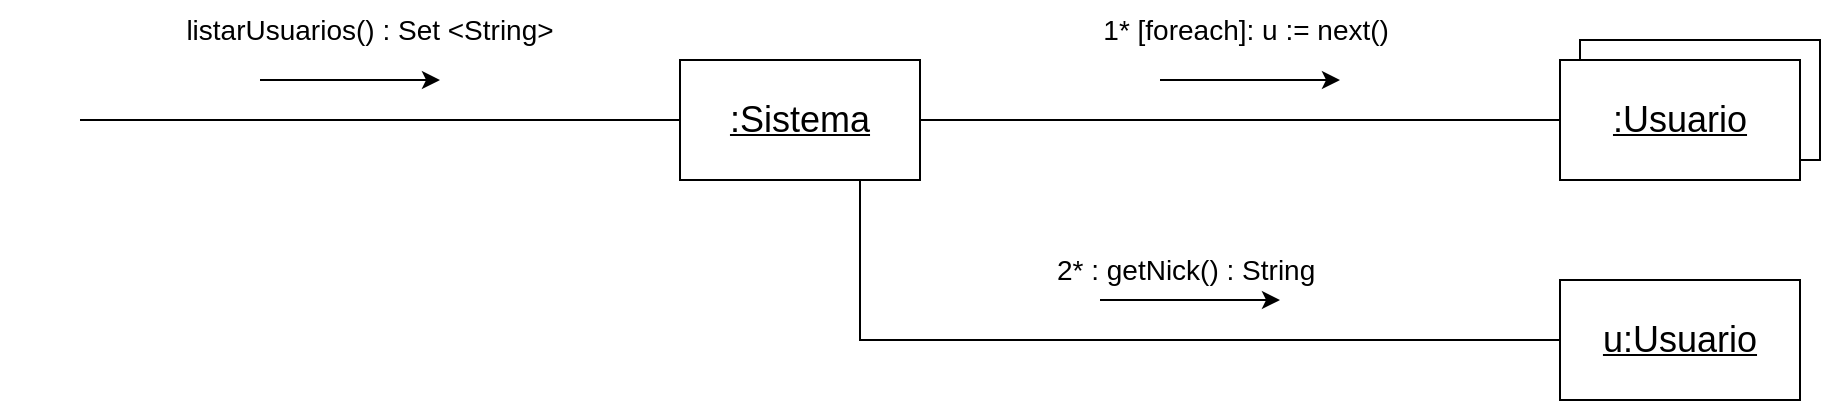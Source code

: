 <mxfile version="21.6.8" type="device">
  <diagram name="Página-1" id="W_7gV3JUPj1cwnt9FQ4e">
    <mxGraphModel dx="1036" dy="614" grid="1" gridSize="10" guides="1" tooltips="1" connect="1" arrows="1" fold="1" page="1" pageScale="1" pageWidth="827" pageHeight="1169" math="0" shadow="0">
      <root>
        <mxCell id="0" />
        <mxCell id="1" parent="0" />
        <mxCell id="Z6KLax5_Qpa1LIDLKByr-1" value="&lt;font style=&quot;font-size: 18px;&quot;&gt;&lt;u&gt;:Sistema&lt;/u&gt;&lt;/font&gt;" style="rounded=0;whiteSpace=wrap;html=1;" vertex="1" parent="1">
          <mxGeometry x="460" y="270" width="120" height="60" as="geometry" />
        </mxCell>
        <mxCell id="Z6KLax5_Qpa1LIDLKByr-2" value="" style="endArrow=none;html=1;rounded=0;entryX=0;entryY=0.5;entryDx=0;entryDy=0;" edge="1" parent="1" target="Z6KLax5_Qpa1LIDLKByr-1">
          <mxGeometry width="50" height="50" relative="1" as="geometry">
            <mxPoint x="160" y="300" as="sourcePoint" />
            <mxPoint x="440" y="290" as="targetPoint" />
          </mxGeometry>
        </mxCell>
        <mxCell id="Z6KLax5_Qpa1LIDLKByr-4" value="&lt;font style=&quot;font-size: 14px;&quot;&gt;listarUsuarios() : Set &amp;lt;String&amp;gt;&lt;/font&gt;" style="text;html=1;strokeColor=none;fillColor=none;align=center;verticalAlign=middle;whiteSpace=wrap;rounded=0;" vertex="1" parent="1">
          <mxGeometry x="120" y="240" width="370" height="30" as="geometry" />
        </mxCell>
        <mxCell id="Z6KLax5_Qpa1LIDLKByr-5" value="" style="endArrow=classic;html=1;rounded=0;" edge="1" parent="1">
          <mxGeometry width="50" height="50" relative="1" as="geometry">
            <mxPoint x="250" y="280" as="sourcePoint" />
            <mxPoint x="340" y="280" as="targetPoint" />
          </mxGeometry>
        </mxCell>
        <mxCell id="Z6KLax5_Qpa1LIDLKByr-6" value="" style="endArrow=none;html=1;rounded=0;exitX=1;exitY=0.5;exitDx=0;exitDy=0;" edge="1" parent="1" source="Z6KLax5_Qpa1LIDLKByr-1">
          <mxGeometry width="50" height="50" relative="1" as="geometry">
            <mxPoint x="650" y="340" as="sourcePoint" />
            <mxPoint x="900" y="300" as="targetPoint" />
          </mxGeometry>
        </mxCell>
        <mxCell id="Z6KLax5_Qpa1LIDLKByr-8" value="&lt;font style=&quot;font-size: 14px;&quot;&gt;1* [foreach]: u := next()&amp;nbsp;&lt;/font&gt;" style="text;html=1;strokeColor=none;fillColor=none;align=center;verticalAlign=middle;whiteSpace=wrap;rounded=0;" vertex="1" parent="1">
          <mxGeometry x="560" y="240" width="370" height="30" as="geometry" />
        </mxCell>
        <mxCell id="Z6KLax5_Qpa1LIDLKByr-9" value="" style="rounded=0;whiteSpace=wrap;html=1;" vertex="1" parent="1">
          <mxGeometry x="910" y="260" width="120" height="60" as="geometry" />
        </mxCell>
        <mxCell id="Z6KLax5_Qpa1LIDLKByr-10" value="&lt;font style=&quot;font-size: 18px;&quot;&gt;&lt;u&gt;:Usuario&lt;/u&gt;&lt;/font&gt;" style="rounded=0;whiteSpace=wrap;html=1;" vertex="1" parent="1">
          <mxGeometry x="900" y="270" width="120" height="60" as="geometry" />
        </mxCell>
        <mxCell id="Z6KLax5_Qpa1LIDLKByr-11" value="" style="endArrow=classic;html=1;rounded=0;" edge="1" parent="1">
          <mxGeometry width="50" height="50" relative="1" as="geometry">
            <mxPoint x="700" y="280" as="sourcePoint" />
            <mxPoint x="790" y="280" as="targetPoint" />
          </mxGeometry>
        </mxCell>
        <mxCell id="Z6KLax5_Qpa1LIDLKByr-12" value="&lt;font style=&quot;font-size: 18px;&quot;&gt;&lt;u&gt;u:Usuario&lt;/u&gt;&lt;/font&gt;" style="rounded=0;whiteSpace=wrap;html=1;" vertex="1" parent="1">
          <mxGeometry x="900" y="380" width="120" height="60" as="geometry" />
        </mxCell>
        <mxCell id="Z6KLax5_Qpa1LIDLKByr-13" value="" style="endArrow=none;html=1;rounded=0;entryX=0.75;entryY=1;entryDx=0;entryDy=0;exitX=0;exitY=0.5;exitDx=0;exitDy=0;" edge="1" parent="1" source="Z6KLax5_Qpa1LIDLKByr-12" target="Z6KLax5_Qpa1LIDLKByr-1">
          <mxGeometry width="50" height="50" relative="1" as="geometry">
            <mxPoint x="630" y="340" as="sourcePoint" />
            <mxPoint x="680" y="290" as="targetPoint" />
            <Array as="points">
              <mxPoint x="550" y="410" />
            </Array>
          </mxGeometry>
        </mxCell>
        <mxCell id="Z6KLax5_Qpa1LIDLKByr-14" value="&lt;font style=&quot;font-size: 14px;&quot;&gt;2* : getNick() : String&amp;nbsp;&lt;/font&gt;" style="text;html=1;strokeColor=none;fillColor=none;align=center;verticalAlign=middle;whiteSpace=wrap;rounded=0;" vertex="1" parent="1">
          <mxGeometry x="530" y="360" width="370" height="30" as="geometry" />
        </mxCell>
        <mxCell id="Z6KLax5_Qpa1LIDLKByr-15" value="" style="endArrow=classic;html=1;rounded=0;" edge="1" parent="1">
          <mxGeometry width="50" height="50" relative="1" as="geometry">
            <mxPoint x="670" y="390" as="sourcePoint" />
            <mxPoint x="760" y="390" as="targetPoint" />
          </mxGeometry>
        </mxCell>
      </root>
    </mxGraphModel>
  </diagram>
</mxfile>
